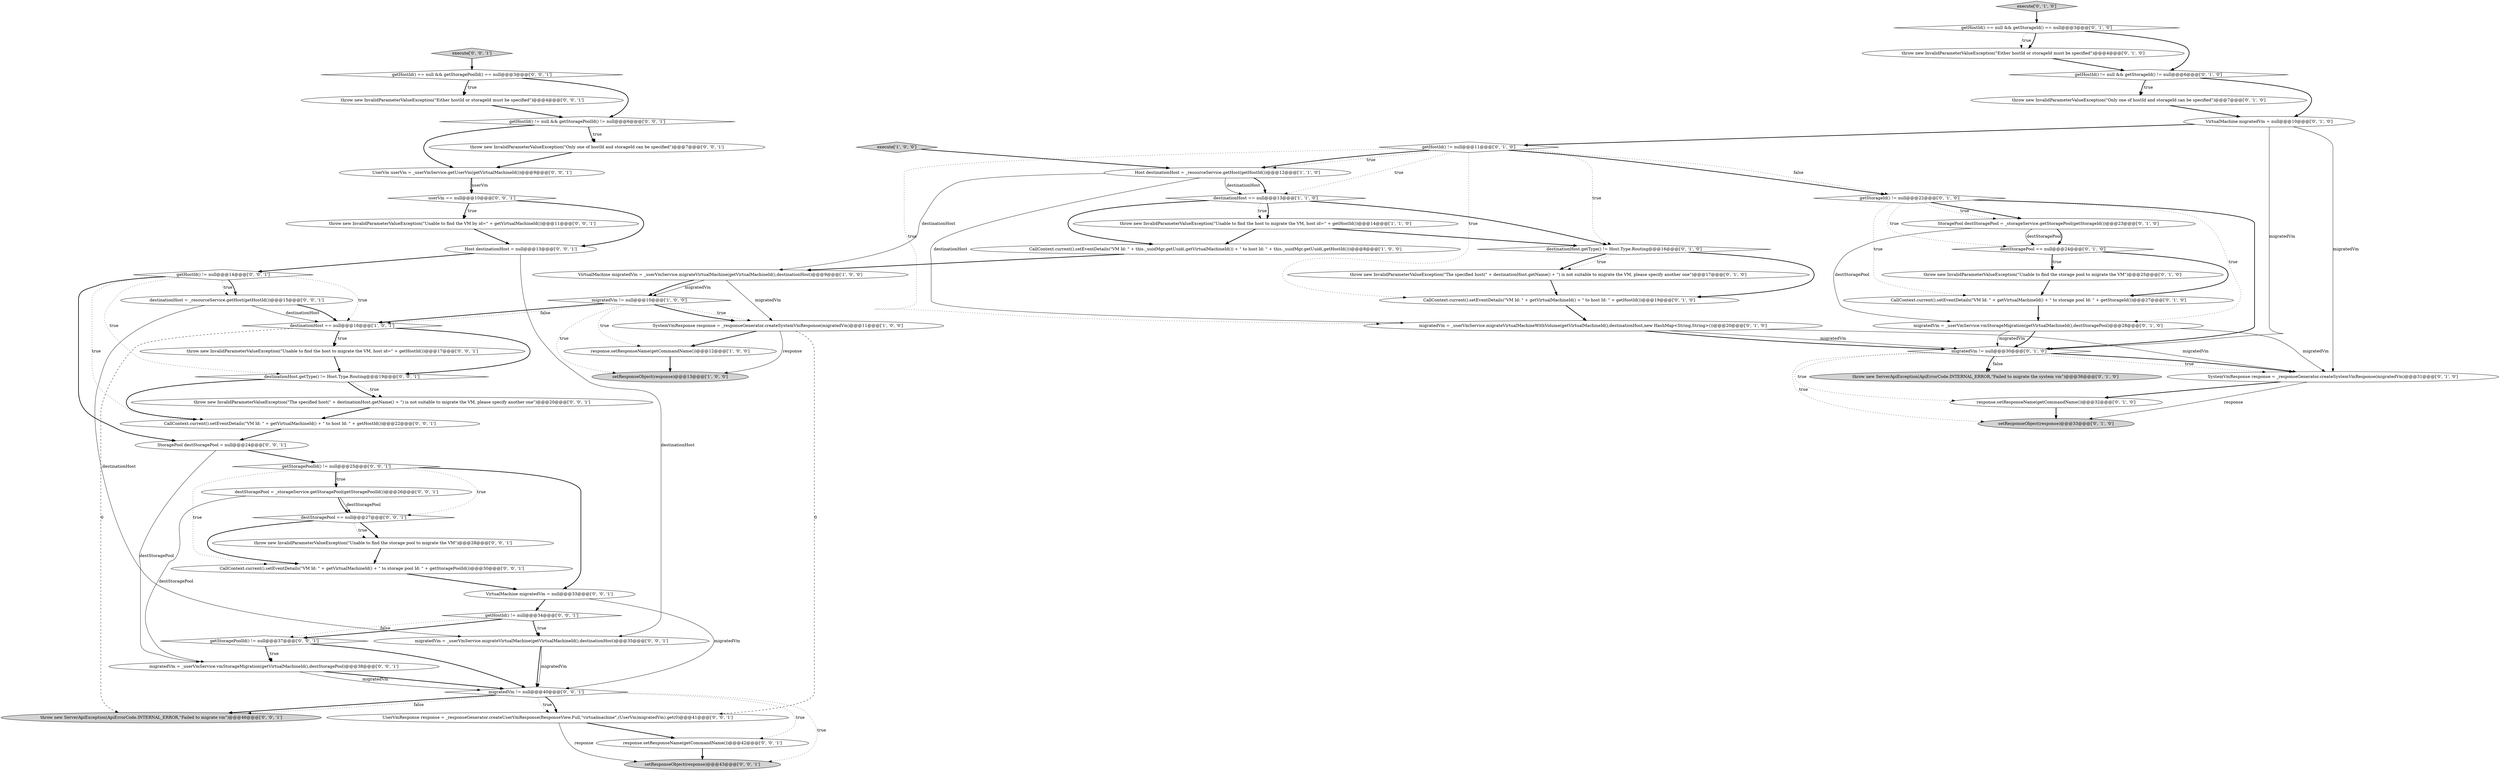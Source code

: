 digraph {
57 [style = filled, label = "throw new ServerApiException(ApiErrorCode.INTERNAL_ERROR,\"Failed to migrate vm\")@@@46@@@['0', '0', '1']", fillcolor = lightgray, shape = ellipse image = "AAA0AAABBB3BBB"];
1 [style = filled, label = "CallContext.current().setEventDetails(\"VM Id: \" + this._uuidMgr.getUuid(,getVirtualMachineId()) + \" to host Id: \" + this._uuidMgr.getUuid(,getHostId()))@@@8@@@['1', '0', '0']", fillcolor = white, shape = ellipse image = "AAA0AAABBB1BBB"];
38 [style = filled, label = "migratedVm != null@@@40@@@['0', '0', '1']", fillcolor = white, shape = diamond image = "AAA0AAABBB3BBB"];
12 [style = filled, label = "throw new InvalidParameterValueException(\"Either hostId or storageId must be specified\")@@@4@@@['0', '1', '0']", fillcolor = white, shape = ellipse image = "AAA1AAABBB2BBB"];
27 [style = filled, label = "VirtualMachine migratedVm = null@@@10@@@['0', '1', '0']", fillcolor = white, shape = ellipse image = "AAA1AAABBB2BBB"];
48 [style = filled, label = "UserVmResponse response = _responseGenerator.createUserVmResponse(ResponseView.Full,\"virtualmachine\",(UserVm)migratedVm).get(0)@@@41@@@['0', '0', '1']", fillcolor = white, shape = ellipse image = "AAA0AAABBB3BBB"];
28 [style = filled, label = "SystemVmResponse response = _responseGenerator.createSystemVmResponse(migratedVm)@@@31@@@['0', '1', '0']", fillcolor = white, shape = ellipse image = "AAA0AAABBB2BBB"];
7 [style = filled, label = "migratedVm != null@@@10@@@['1', '0', '0']", fillcolor = white, shape = diamond image = "AAA0AAABBB1BBB"];
51 [style = filled, label = "throw new InvalidParameterValueException(\"The specified host(\" + destinationHost.getName() + \") is not suitable to migrate the VM, please specify another one\")@@@20@@@['0', '0', '1']", fillcolor = white, shape = ellipse image = "AAA0AAABBB3BBB"];
42 [style = filled, label = "throw new InvalidParameterValueException(\"Either hostId or storageId must be specified\")@@@4@@@['0', '0', '1']", fillcolor = white, shape = ellipse image = "AAA0AAABBB3BBB"];
59 [style = filled, label = "migratedVm = _userVmService.vmStorageMigration(getVirtualMachineId(),destStoragePool)@@@38@@@['0', '0', '1']", fillcolor = white, shape = ellipse image = "AAA0AAABBB3BBB"];
31 [style = filled, label = "getHostId() != null@@@11@@@['0', '1', '0']", fillcolor = white, shape = diamond image = "AAA1AAABBB2BBB"];
46 [style = filled, label = "destinationHost = _resourceService.getHost(getHostId())@@@15@@@['0', '0', '1']", fillcolor = white, shape = ellipse image = "AAA0AAABBB3BBB"];
52 [style = filled, label = "throw new InvalidParameterValueException(\"Unable to find the VM by id=\" + getVirtualMachineId())@@@11@@@['0', '0', '1']", fillcolor = white, shape = ellipse image = "AAA0AAABBB3BBB"];
16 [style = filled, label = "setResponseObject(response)@@@33@@@['0', '1', '0']", fillcolor = lightgray, shape = ellipse image = "AAA0AAABBB2BBB"];
60 [style = filled, label = "throw new InvalidParameterValueException(\"Unable to find the host to migrate the VM, host id=\" + getHostId())@@@17@@@['0', '0', '1']", fillcolor = white, shape = ellipse image = "AAA0AAABBB3BBB"];
17 [style = filled, label = "throw new InvalidParameterValueException(\"Only one of hostId and storageId can be specified\")@@@7@@@['0', '1', '0']", fillcolor = white, shape = ellipse image = "AAA1AAABBB2BBB"];
45 [style = filled, label = "setResponseObject(response)@@@43@@@['0', '0', '1']", fillcolor = lightgray, shape = ellipse image = "AAA0AAABBB3BBB"];
4 [style = filled, label = "SystemVmResponse response = _responseGenerator.createSystemVmResponse(migratedVm)@@@11@@@['1', '0', '0']", fillcolor = white, shape = ellipse image = "AAA0AAABBB1BBB"];
34 [style = filled, label = "getHostId() != null@@@14@@@['0', '0', '1']", fillcolor = white, shape = diamond image = "AAA0AAABBB3BBB"];
41 [style = filled, label = "destStoragePool == null@@@27@@@['0', '0', '1']", fillcolor = white, shape = diamond image = "AAA0AAABBB3BBB"];
55 [style = filled, label = "migratedVm = _userVmService.migrateVirtualMachine(getVirtualMachineId(),destinationHost)@@@35@@@['0', '0', '1']", fillcolor = white, shape = ellipse image = "AAA0AAABBB3BBB"];
15 [style = filled, label = "response.setResponseName(getCommandName())@@@32@@@['0', '1', '0']", fillcolor = white, shape = ellipse image = "AAA0AAABBB2BBB"];
30 [style = filled, label = "throw new InvalidParameterValueException(\"The specified host(\" + destinationHost.getName() + \") is not suitable to migrate the VM, please specify another one\")@@@17@@@['0', '1', '0']", fillcolor = white, shape = ellipse image = "AAA0AAABBB2BBB"];
8 [style = filled, label = "VirtualMachine migratedVm = _userVmService.migrateVirtualMachine(getVirtualMachineId(),destinationHost)@@@9@@@['1', '0', '0']", fillcolor = white, shape = ellipse image = "AAA0AAABBB1BBB"];
61 [style = filled, label = "response.setResponseName(getCommandName())@@@42@@@['0', '0', '1']", fillcolor = white, shape = ellipse image = "AAA0AAABBB3BBB"];
0 [style = filled, label = "throw new InvalidParameterValueException(\"Unable to find the host to migrate the VM, host id=\" + getHostId())@@@14@@@['1', '1', '0']", fillcolor = white, shape = ellipse image = "AAA0AAABBB1BBB"];
14 [style = filled, label = "CallContext.current().setEventDetails(\"VM Id: \" + getVirtualMachineId() + \" to host Id: \" + getHostId())@@@19@@@['0', '1', '0']", fillcolor = white, shape = ellipse image = "AAA1AAABBB2BBB"];
58 [style = filled, label = "getHostId() != null && getStoragePoolId() != null@@@6@@@['0', '0', '1']", fillcolor = white, shape = diamond image = "AAA0AAABBB3BBB"];
10 [style = filled, label = "execute['1', '0', '0']", fillcolor = lightgray, shape = diamond image = "AAA0AAABBB1BBB"];
39 [style = filled, label = "Host destinationHost = null@@@13@@@['0', '0', '1']", fillcolor = white, shape = ellipse image = "AAA0AAABBB3BBB"];
13 [style = filled, label = "execute['0', '1', '0']", fillcolor = lightgray, shape = diamond image = "AAA0AAABBB2BBB"];
3 [style = filled, label = "Host destinationHost = _resourceService.getHost(getHostId())@@@12@@@['1', '1', '0']", fillcolor = white, shape = ellipse image = "AAA0AAABBB1BBB"];
22 [style = filled, label = "StoragePool destStoragePool = _storageService.getStoragePool(getStorageId())@@@23@@@['0', '1', '0']", fillcolor = white, shape = ellipse image = "AAA1AAABBB2BBB"];
18 [style = filled, label = "migratedVm = _userVmService.vmStorageMigration(getVirtualMachineId(),destStoragePool)@@@28@@@['0', '1', '0']", fillcolor = white, shape = ellipse image = "AAA1AAABBB2BBB"];
24 [style = filled, label = "migratedVm != null@@@30@@@['0', '1', '0']", fillcolor = white, shape = diamond image = "AAA0AAABBB2BBB"];
36 [style = filled, label = "getStoragePoolId() != null@@@25@@@['0', '0', '1']", fillcolor = white, shape = diamond image = "AAA0AAABBB3BBB"];
43 [style = filled, label = "throw new InvalidParameterValueException(\"Unable to find the storage pool to migrate the VM\")@@@28@@@['0', '0', '1']", fillcolor = white, shape = ellipse image = "AAA0AAABBB3BBB"];
23 [style = filled, label = "destStoragePool == null@@@24@@@['0', '1', '0']", fillcolor = white, shape = diamond image = "AAA1AAABBB2BBB"];
40 [style = filled, label = "getStoragePoolId() != null@@@37@@@['0', '0', '1']", fillcolor = white, shape = diamond image = "AAA0AAABBB3BBB"];
62 [style = filled, label = "getHostId() != null@@@34@@@['0', '0', '1']", fillcolor = white, shape = diamond image = "AAA0AAABBB3BBB"];
47 [style = filled, label = "CallContext.current().setEventDetails(\"VM Id: \" + getVirtualMachineId() + \" to storage pool Id: \" + getStoragePoolId())@@@30@@@['0', '0', '1']", fillcolor = white, shape = ellipse image = "AAA0AAABBB3BBB"];
32 [style = filled, label = "CallContext.current().setEventDetails(\"VM Id: \" + getVirtualMachineId() + \" to storage pool Id: \" + getStorageId())@@@27@@@['0', '1', '0']", fillcolor = white, shape = ellipse image = "AAA1AAABBB2BBB"];
19 [style = filled, label = "migratedVm = _userVmService.migrateVirtualMachineWithVolume(getVirtualMachineId(),destinationHost,new HashMap<String,String>())@@@20@@@['0', '1', '0']", fillcolor = white, shape = ellipse image = "AAA1AAABBB2BBB"];
5 [style = filled, label = "setResponseObject(response)@@@13@@@['1', '0', '0']", fillcolor = lightgray, shape = ellipse image = "AAA0AAABBB1BBB"];
33 [style = filled, label = "throw new InvalidParameterValueException(\"Only one of hostId and storageId can be specified\")@@@7@@@['0', '0', '1']", fillcolor = white, shape = ellipse image = "AAA0AAABBB3BBB"];
49 [style = filled, label = "destinationHost.getType() != Host.Type.Routing@@@19@@@['0', '0', '1']", fillcolor = white, shape = diamond image = "AAA0AAABBB3BBB"];
44 [style = filled, label = "execute['0', '0', '1']", fillcolor = lightgray, shape = diamond image = "AAA0AAABBB3BBB"];
21 [style = filled, label = "getHostId() == null && getStorageId() == null@@@3@@@['0', '1', '0']", fillcolor = white, shape = diamond image = "AAA1AAABBB2BBB"];
20 [style = filled, label = "throw new ServerApiException(ApiErrorCode.INTERNAL_ERROR,\"Failed to migrate the system vm\")@@@36@@@['0', '1', '0']", fillcolor = lightgray, shape = ellipse image = "AAA0AAABBB2BBB"];
63 [style = filled, label = "VirtualMachine migratedVm = null@@@33@@@['0', '0', '1']", fillcolor = white, shape = ellipse image = "AAA0AAABBB3BBB"];
56 [style = filled, label = "UserVm userVm = _userVmService.getUserVm(getVirtualMachineId())@@@9@@@['0', '0', '1']", fillcolor = white, shape = ellipse image = "AAA0AAABBB3BBB"];
26 [style = filled, label = "throw new InvalidParameterValueException(\"Unable to find the storage pool to migrate the VM\")@@@25@@@['0', '1', '0']", fillcolor = white, shape = ellipse image = "AAA1AAABBB2BBB"];
11 [style = filled, label = "destinationHost.getType() != Host.Type.Routing@@@16@@@['0', '1', '0']", fillcolor = white, shape = diamond image = "AAA1AAABBB2BBB"];
29 [style = filled, label = "getStorageId() != null@@@22@@@['0', '1', '0']", fillcolor = white, shape = diamond image = "AAA1AAABBB2BBB"];
54 [style = filled, label = "StoragePool destStoragePool = null@@@24@@@['0', '0', '1']", fillcolor = white, shape = ellipse image = "AAA0AAABBB3BBB"];
35 [style = filled, label = "destStoragePool = _storageService.getStoragePool(getStoragePoolId())@@@26@@@['0', '0', '1']", fillcolor = white, shape = ellipse image = "AAA0AAABBB3BBB"];
2 [style = filled, label = "destinationHost == null@@@13@@@['1', '1', '0']", fillcolor = white, shape = diamond image = "AAA0AAABBB1BBB"];
37 [style = filled, label = "getHostId() == null && getStoragePoolId() == null@@@3@@@['0', '0', '1']", fillcolor = white, shape = diamond image = "AAA0AAABBB3BBB"];
25 [style = filled, label = "getHostId() != null && getStorageId() != null@@@6@@@['0', '1', '0']", fillcolor = white, shape = diamond image = "AAA1AAABBB2BBB"];
9 [style = filled, label = "destinationHost == null@@@16@@@['1', '0', '1']", fillcolor = white, shape = diamond image = "AAA0AAABBB1BBB"];
6 [style = filled, label = "response.setResponseName(getCommandName())@@@12@@@['1', '0', '0']", fillcolor = white, shape = ellipse image = "AAA0AAABBB1BBB"];
53 [style = filled, label = "CallContext.current().setEventDetails(\"VM Id: \" + getVirtualMachineId() + \" to host Id: \" + getHostId())@@@22@@@['0', '0', '1']", fillcolor = white, shape = ellipse image = "AAA0AAABBB3BBB"];
50 [style = filled, label = "userVm == null@@@10@@@['0', '0', '1']", fillcolor = white, shape = diamond image = "AAA0AAABBB3BBB"];
34->9 [style = dotted, label="true"];
12->25 [style = bold, label=""];
4->6 [style = bold, label=""];
23->32 [style = bold, label=""];
29->32 [style = dotted, label="true"];
28->16 [style = solid, label="response"];
8->7 [style = solid, label="migratedVm"];
62->55 [style = dotted, label="true"];
31->2 [style = dotted, label="true"];
63->38 [style = solid, label="migratedVm"];
41->47 [style = bold, label=""];
40->59 [style = dotted, label="true"];
35->41 [style = solid, label="destStoragePool"];
14->19 [style = bold, label=""];
25->17 [style = bold, label=""];
31->14 [style = dotted, label="true"];
25->17 [style = dotted, label="true"];
10->3 [style = bold, label=""];
55->38 [style = solid, label="migratedVm"];
42->58 [style = bold, label=""];
44->37 [style = bold, label=""];
21->25 [style = bold, label=""];
31->19 [style = dotted, label="true"];
4->48 [style = dashed, label="0"];
19->24 [style = solid, label="migratedVm"];
37->42 [style = bold, label=""];
34->49 [style = dotted, label="true"];
2->1 [style = bold, label=""];
63->62 [style = bold, label=""];
15->16 [style = bold, label=""];
6->5 [style = bold, label=""];
35->59 [style = solid, label="destStoragePool"];
31->29 [style = bold, label=""];
50->39 [style = bold, label=""];
38->61 [style = dotted, label="true"];
24->20 [style = dotted, label="false"];
36->35 [style = bold, label=""];
31->3 [style = bold, label=""];
22->23 [style = solid, label="destStoragePool"];
62->55 [style = bold, label=""];
55->38 [style = bold, label=""];
36->41 [style = dotted, label="true"];
9->57 [style = dashed, label="0"];
58->33 [style = dotted, label="true"];
17->27 [style = bold, label=""];
36->47 [style = dotted, label="true"];
31->29 [style = dotted, label="false"];
7->9 [style = bold, label=""];
11->30 [style = dotted, label="true"];
47->63 [style = bold, label=""];
34->46 [style = dotted, label="true"];
1->8 [style = bold, label=""];
34->54 [style = bold, label=""];
49->53 [style = bold, label=""];
58->56 [style = bold, label=""];
27->24 [style = solid, label="migratedVm"];
38->48 [style = dotted, label="true"];
60->49 [style = bold, label=""];
23->26 [style = dotted, label="true"];
0->11 [style = bold, label=""];
54->36 [style = bold, label=""];
52->39 [style = bold, label=""];
23->26 [style = bold, label=""];
40->59 [style = bold, label=""];
7->5 [style = dotted, label="true"];
11->30 [style = bold, label=""];
39->55 [style = solid, label="destinationHost"];
37->58 [style = bold, label=""];
26->32 [style = bold, label=""];
24->16 [style = dotted, label="true"];
38->48 [style = bold, label=""];
62->40 [style = dotted, label="false"];
8->4 [style = solid, label="migratedVm"];
24->15 [style = dotted, label="true"];
25->27 [style = bold, label=""];
30->14 [style = bold, label=""];
59->38 [style = bold, label=""];
59->38 [style = solid, label="migratedVm"];
50->52 [style = dotted, label="true"];
36->35 [style = dotted, label="true"];
53->54 [style = bold, label=""];
41->43 [style = dotted, label="true"];
46->9 [style = solid, label="destinationHost"];
62->40 [style = bold, label=""];
31->11 [style = dotted, label="true"];
7->4 [style = dotted, label="true"];
35->41 [style = bold, label=""];
3->2 [style = bold, label=""];
4->5 [style = solid, label="response"];
24->20 [style = bold, label=""];
9->60 [style = bold, label=""];
18->28 [style = solid, label="migratedVm"];
38->57 [style = bold, label=""];
19->24 [style = bold, label=""];
46->9 [style = bold, label=""];
28->15 [style = bold, label=""];
11->14 [style = bold, label=""];
31->3 [style = dotted, label="true"];
54->59 [style = solid, label="destStoragePool"];
9->60 [style = dotted, label="true"];
37->42 [style = dotted, label="true"];
3->8 [style = solid, label="destinationHost"];
22->18 [style = solid, label="destStoragePool"];
8->7 [style = bold, label=""];
2->0 [style = bold, label=""];
61->45 [style = bold, label=""];
19->28 [style = solid, label="migratedVm"];
38->57 [style = dotted, label="false"];
27->31 [style = bold, label=""];
49->51 [style = dotted, label="true"];
56->50 [style = bold, label=""];
40->38 [style = bold, label=""];
24->28 [style = dotted, label="true"];
29->23 [style = dotted, label="true"];
39->34 [style = bold, label=""];
46->55 [style = solid, label="destinationHost"];
2->11 [style = bold, label=""];
18->24 [style = bold, label=""];
49->51 [style = bold, label=""];
38->45 [style = dotted, label="true"];
41->43 [style = bold, label=""];
7->9 [style = dotted, label="false"];
48->45 [style = solid, label="response"];
51->53 [style = bold, label=""];
27->28 [style = solid, label="migratedVm"];
56->50 [style = solid, label="userVm"];
43->47 [style = bold, label=""];
0->1 [style = bold, label=""];
21->12 [style = bold, label=""];
32->18 [style = bold, label=""];
29->18 [style = dotted, label="true"];
48->61 [style = bold, label=""];
36->63 [style = bold, label=""];
7->4 [style = bold, label=""];
58->33 [style = bold, label=""];
34->46 [style = bold, label=""];
9->49 [style = bold, label=""];
18->24 [style = solid, label="migratedVm"];
33->56 [style = bold, label=""];
29->22 [style = bold, label=""];
50->52 [style = bold, label=""];
29->22 [style = dotted, label="true"];
29->24 [style = bold, label=""];
22->23 [style = bold, label=""];
3->19 [style = solid, label="destinationHost"];
24->28 [style = bold, label=""];
2->0 [style = dotted, label="true"];
21->12 [style = dotted, label="true"];
34->53 [style = dotted, label="true"];
3->2 [style = solid, label="destinationHost"];
13->21 [style = bold, label=""];
7->6 [style = dotted, label="true"];
}
